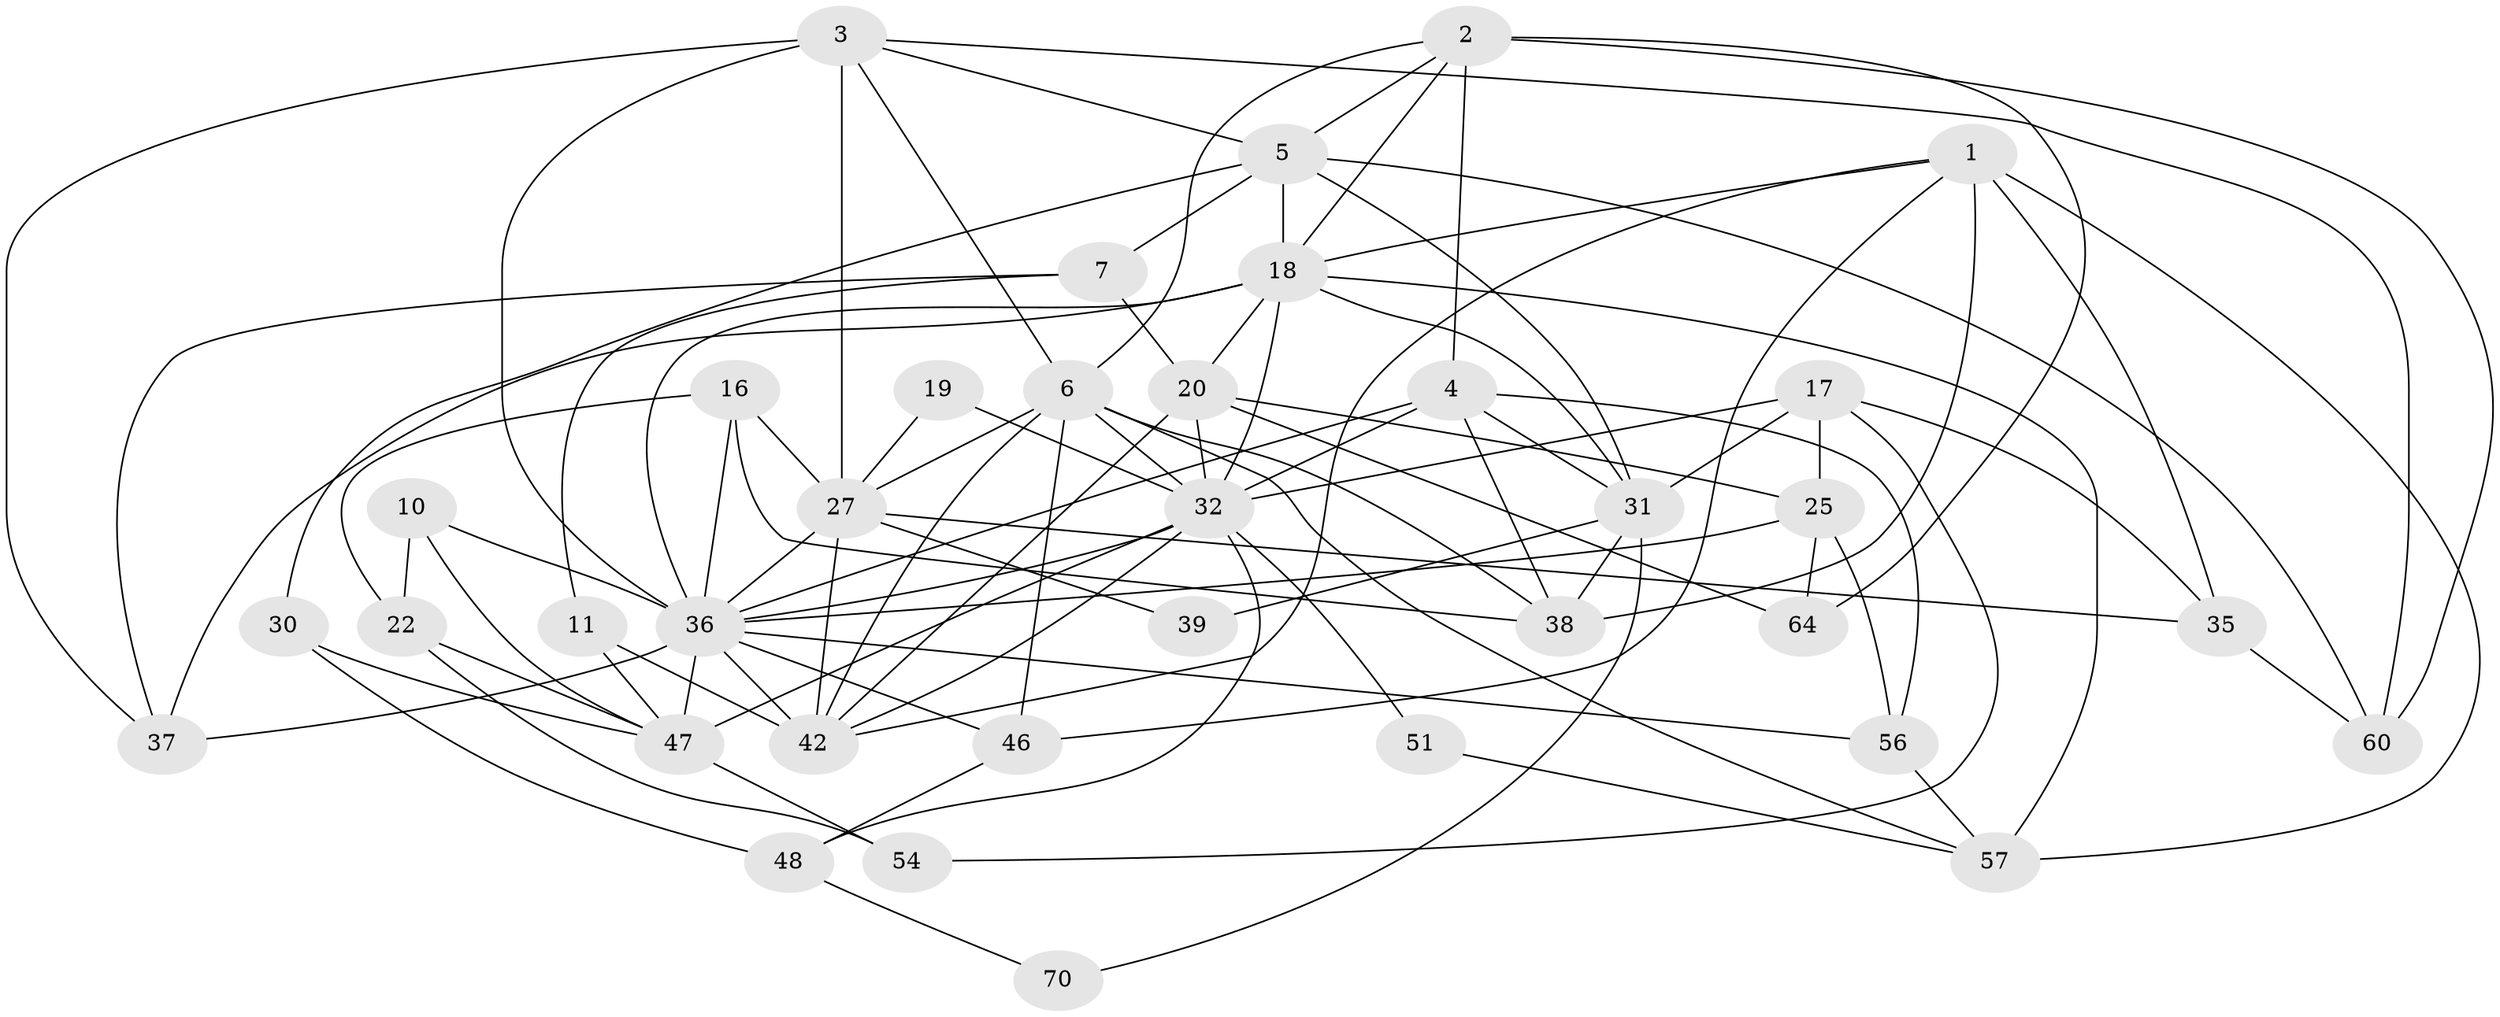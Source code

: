 // original degree distribution, {3: 0.2876712328767123, 6: 0.0821917808219178, 4: 0.2465753424657534, 5: 0.1917808219178082, 8: 0.0136986301369863, 2: 0.136986301369863, 7: 0.0273972602739726, 9: 0.0136986301369863}
// Generated by graph-tools (version 1.1) at 2025/14/03/09/25 04:14:54]
// undirected, 36 vertices, 93 edges
graph export_dot {
graph [start="1"]
  node [color=gray90,style=filled];
  1 [super="+9+8"];
  2 [super="+23"];
  3 [super="+34+12"];
  4 [super="+24"];
  5 [super="+13"];
  6 [super="+45+14"];
  7;
  10 [super="+43"];
  11 [super="+26"];
  16;
  17 [super="+21"];
  18 [super="+61"];
  19;
  20 [super="+59+29"];
  22;
  25 [super="+52"];
  27 [super="+33"];
  30;
  31 [super="+65"];
  32 [super="+44+62"];
  35;
  36 [super="+63+69+41"];
  37;
  38;
  39;
  42 [super="+50"];
  46 [super="+71"];
  47 [super="+53"];
  48;
  51;
  54 [super="+55"];
  56;
  57 [super="+68"];
  60;
  64;
  70;
  1 -- 38 [weight=2];
  1 -- 42;
  1 -- 46;
  1 -- 57;
  1 -- 18;
  1 -- 35;
  2 -- 60;
  2 -- 64;
  2 -- 4;
  2 -- 18;
  2 -- 6;
  2 -- 5;
  3 -- 37;
  3 -- 36 [weight=3];
  3 -- 6;
  3 -- 60;
  3 -- 27;
  3 -- 5 [weight=2];
  4 -- 56;
  4 -- 38;
  4 -- 36;
  4 -- 31;
  4 -- 32;
  5 -- 60;
  5 -- 18 [weight=2];
  5 -- 7;
  5 -- 30;
  5 -- 31;
  6 -- 42;
  6 -- 27;
  6 -- 38;
  6 -- 46;
  6 -- 32;
  6 -- 57;
  7 -- 37;
  7 -- 20 [weight=2];
  7 -- 11;
  10 -- 22;
  10 -- 36 [weight=2];
  10 -- 47;
  11 -- 42;
  11 -- 47;
  16 -- 38;
  16 -- 22;
  16 -- 27;
  16 -- 36;
  17 -- 35;
  17 -- 25;
  17 -- 31;
  17 -- 54;
  17 -- 32;
  18 -- 36;
  18 -- 37;
  18 -- 57 [weight=2];
  18 -- 31;
  18 -- 20;
  18 -- 32;
  19 -- 32;
  19 -- 27;
  20 -- 25;
  20 -- 42;
  20 -- 64;
  20 -- 32;
  22 -- 47;
  22 -- 54;
  25 -- 56;
  25 -- 64;
  25 -- 36;
  27 -- 39;
  27 -- 35;
  27 -- 36;
  27 -- 42 [weight=2];
  30 -- 48;
  30 -- 47;
  31 -- 38;
  31 -- 39;
  31 -- 70;
  32 -- 42;
  32 -- 47;
  32 -- 48;
  32 -- 51;
  32 -- 36;
  35 -- 60;
  36 -- 37;
  36 -- 56 [weight=2];
  36 -- 47;
  36 -- 42;
  36 -- 46;
  46 -- 48;
  47 -- 54 [weight=2];
  48 -- 70;
  51 -- 57;
  56 -- 57;
}
